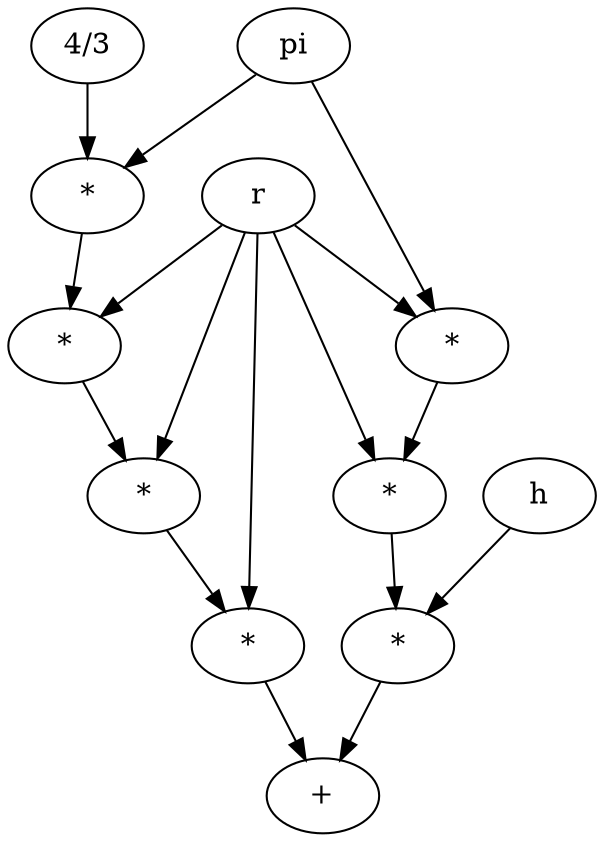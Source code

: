 
digraph G {
    node_4 [label="4/3"]
    node_3 [label="pi"]
    node_5 [label="*"]
    node_1 [label="r"]
    node_6 [label="*"]
    node_1 [label="r"]
    node_7 [label="*"]
    node_1 [label="r"]
    node_8 [label="*"]
    node_3 [label="pi"]
    node_1 [label="r"]
    node_9 [label="*"]
    node_1 [label="r"]
    node_10 [label="*"]
    node_2 [label="h"]
    node_11 [label="*"]
    node_12 [label="+"]

    node_4 -> node_5
    node_3 -> node_5
    node_5 -> node_6
    node_1 -> node_6
    node_6 -> node_7
    node_1 -> node_7
    node_7 -> node_8
    node_1 -> node_8
    node_3 -> node_9
    node_1 -> node_9
    node_9 -> node_10
    node_1 -> node_10
    node_10 -> node_11
    node_2 -> node_11
    node_8 -> node_12
    node_11 -> node_12
}
